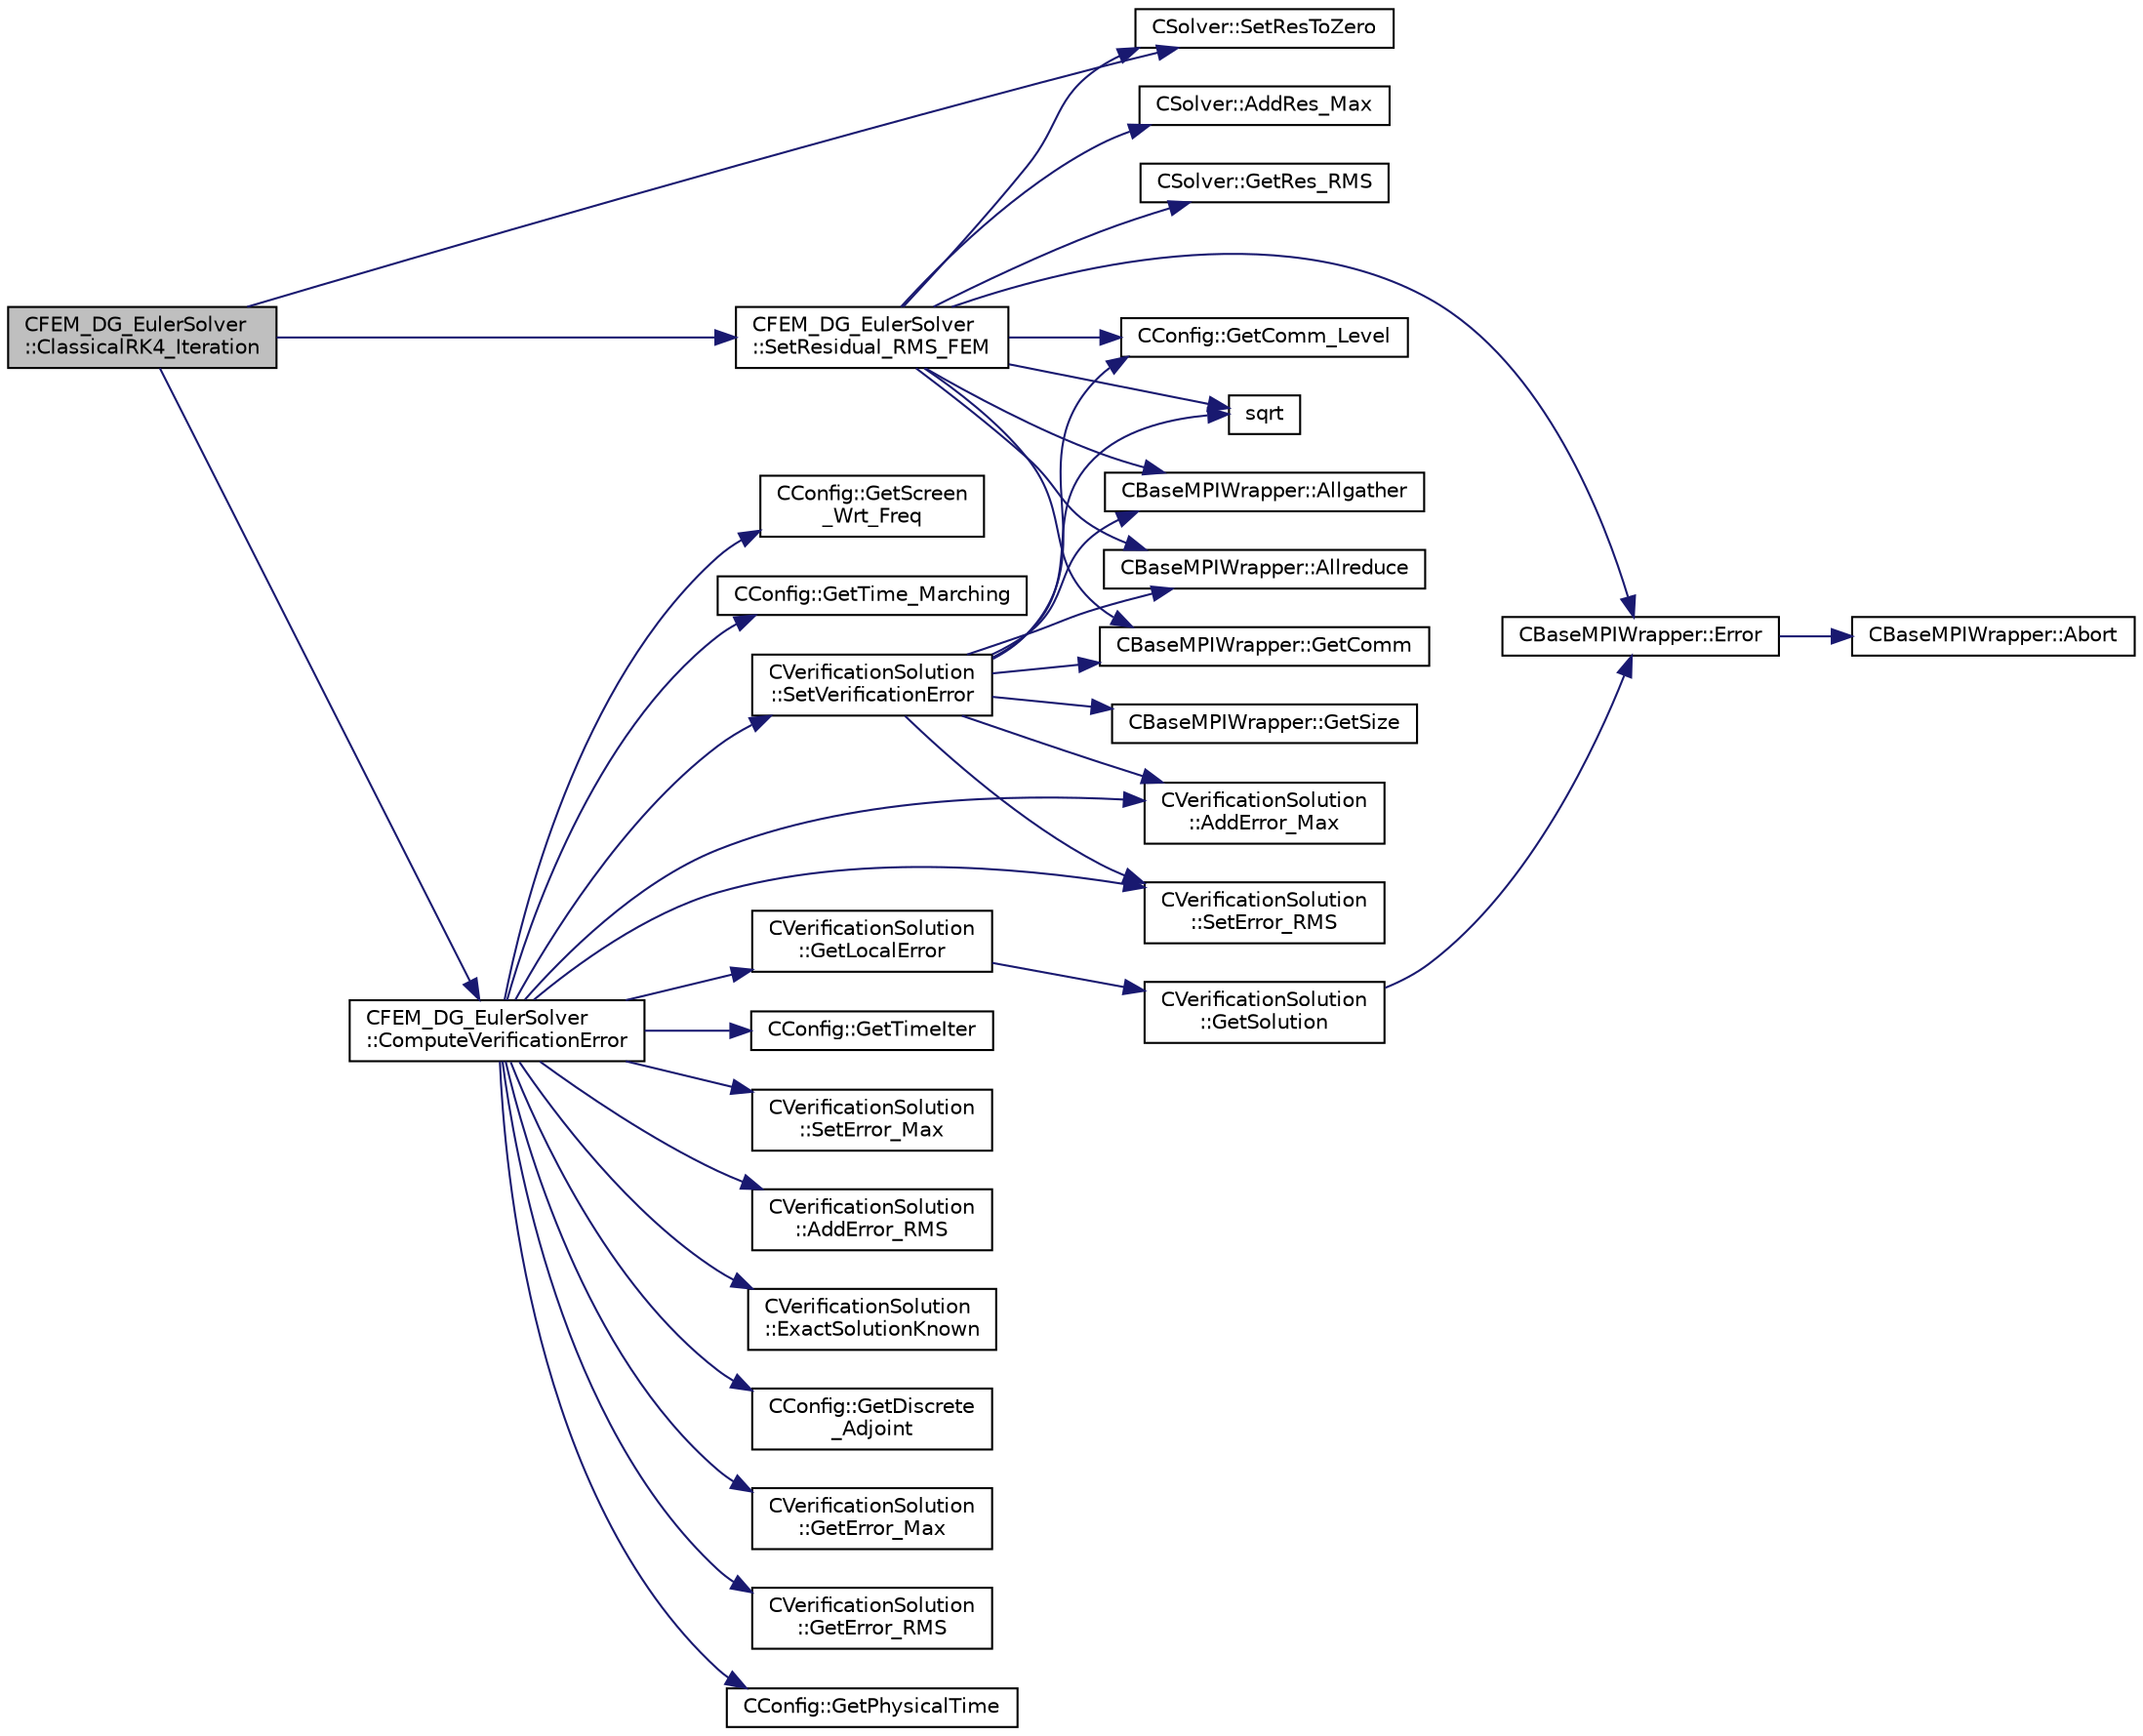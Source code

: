 digraph "CFEM_DG_EulerSolver::ClassicalRK4_Iteration"
{
 // LATEX_PDF_SIZE
  edge [fontname="Helvetica",fontsize="10",labelfontname="Helvetica",labelfontsize="10"];
  node [fontname="Helvetica",fontsize="10",shape=record];
  rankdir="LR";
  Node1 [label="CFEM_DG_EulerSolver\l::ClassicalRK4_Iteration",height=0.2,width=0.4,color="black", fillcolor="grey75", style="filled", fontcolor="black",tooltip="Update the solution using the classical fourth-order Runge-Kutta scheme."];
  Node1 -> Node2 [color="midnightblue",fontsize="10",style="solid",fontname="Helvetica"];
  Node2 [label="CFEM_DG_EulerSolver\l::ComputeVerificationError",height=0.2,width=0.4,color="black", fillcolor="white", style="filled",URL="$classCFEM__DG__EulerSolver.html#a141f2b877000daec03e9aeb68ce6aebf",tooltip="Compute the global error measures (L2, Linf) for verification cases."];
  Node2 -> Node3 [color="midnightblue",fontsize="10",style="solid",fontname="Helvetica"];
  Node3 [label="CVerificationSolution\l::AddError_Max",height=0.2,width=0.4,color="black", fillcolor="white", style="filled",URL="$classCVerificationSolution.html#a7bb9d35559c3a895ad82886181814931",tooltip="Increment the global maximum error for verification cases."];
  Node2 -> Node4 [color="midnightblue",fontsize="10",style="solid",fontname="Helvetica"];
  Node4 [label="CVerificationSolution\l::AddError_RMS",height=0.2,width=0.4,color="black", fillcolor="white", style="filled",URL="$classCVerificationSolution.html#a275d10faa1fca4b4b61c9688f1d50b93",tooltip="Increments the global RMS error for verification cases."];
  Node2 -> Node5 [color="midnightblue",fontsize="10",style="solid",fontname="Helvetica"];
  Node5 [label="CVerificationSolution\l::ExactSolutionKnown",height=0.2,width=0.4,color="black", fillcolor="white", style="filled",URL="$classCVerificationSolution.html#ab2c5b1c7a9bef0eb9689d4b8e3b1236d",tooltip="Whether or not the exact solution is known for this verification solution."];
  Node2 -> Node6 [color="midnightblue",fontsize="10",style="solid",fontname="Helvetica"];
  Node6 [label="CConfig::GetDiscrete\l_Adjoint",height=0.2,width=0.4,color="black", fillcolor="white", style="filled",URL="$classCConfig.html#ab3928c4e6debcf50dcd0d38985f6980c",tooltip="Get the indicator whether we are solving an discrete adjoint problem."];
  Node2 -> Node7 [color="midnightblue",fontsize="10",style="solid",fontname="Helvetica"];
  Node7 [label="CVerificationSolution\l::GetError_Max",height=0.2,width=0.4,color="black", fillcolor="white", style="filled",URL="$classCVerificationSolution.html#a5fd9a5bb471932e03b72933691af916a",tooltip="Get the global maximum error for verification cases."];
  Node2 -> Node8 [color="midnightblue",fontsize="10",style="solid",fontname="Helvetica"];
  Node8 [label="CVerificationSolution\l::GetError_RMS",height=0.2,width=0.4,color="black", fillcolor="white", style="filled",URL="$classCVerificationSolution.html#a30a14b2a6e848b0fa92b5fbd8ec3a476",tooltip="Get the global RMS error for verification cases."];
  Node2 -> Node9 [color="midnightblue",fontsize="10",style="solid",fontname="Helvetica"];
  Node9 [label="CVerificationSolution\l::GetLocalError",height=0.2,width=0.4,color="black", fillcolor="white", style="filled",URL="$classCVerificationSolution.html#a894a4b9e9e4e9c2977739693cd01bd62",tooltip="Get the local error defined as the local solution minus the verification solution."];
  Node9 -> Node10 [color="midnightblue",fontsize="10",style="solid",fontname="Helvetica"];
  Node10 [label="CVerificationSolution\l::GetSolution",height=0.2,width=0.4,color="black", fillcolor="white", style="filled",URL="$classCVerificationSolution.html#a192fbe5cbcd3b6df65271ad0547bc181",tooltip="Get the exact solution at the current position and time."];
  Node10 -> Node11 [color="midnightblue",fontsize="10",style="solid",fontname="Helvetica"];
  Node11 [label="CBaseMPIWrapper::Error",height=0.2,width=0.4,color="black", fillcolor="white", style="filled",URL="$classCBaseMPIWrapper.html#a04457c47629bda56704e6a8804833eeb",tooltip=" "];
  Node11 -> Node12 [color="midnightblue",fontsize="10",style="solid",fontname="Helvetica"];
  Node12 [label="CBaseMPIWrapper::Abort",height=0.2,width=0.4,color="black", fillcolor="white", style="filled",URL="$classCBaseMPIWrapper.html#af7297d861dca86b45cf561b6ab642e8f",tooltip=" "];
  Node2 -> Node13 [color="midnightblue",fontsize="10",style="solid",fontname="Helvetica"];
  Node13 [label="CConfig::GetPhysicalTime",height=0.2,width=0.4,color="black", fillcolor="white", style="filled",URL="$classCConfig.html#a4f4842f072c0484236e776956ff41cbb",tooltip="Get the current physical time."];
  Node2 -> Node14 [color="midnightblue",fontsize="10",style="solid",fontname="Helvetica"];
  Node14 [label="CConfig::GetScreen\l_Wrt_Freq",height=0.2,width=0.4,color="black", fillcolor="white", style="filled",URL="$classCConfig.html#ad43daa81fef55ee2c14498294308bad5",tooltip="GetScreen_Wrt_Freq_Inner."];
  Node2 -> Node15 [color="midnightblue",fontsize="10",style="solid",fontname="Helvetica"];
  Node15 [label="CConfig::GetTime_Marching",height=0.2,width=0.4,color="black", fillcolor="white", style="filled",URL="$classCConfig.html#ac47e04d76ce865893a94dcedd3c9b6a5",tooltip="Provides information about the time integration, and change the write in the output files information..."];
  Node2 -> Node16 [color="midnightblue",fontsize="10",style="solid",fontname="Helvetica"];
  Node16 [label="CConfig::GetTimeIter",height=0.2,width=0.4,color="black", fillcolor="white", style="filled",URL="$classCConfig.html#aec6051895c2e4f593a5c245104548b78",tooltip="Get the current time iteration number."];
  Node2 -> Node17 [color="midnightblue",fontsize="10",style="solid",fontname="Helvetica"];
  Node17 [label="CVerificationSolution\l::SetError_Max",height=0.2,width=0.4,color="black", fillcolor="white", style="filled",URL="$classCVerificationSolution.html#a8484d5418569b1c807fd8a8f16570b39",tooltip="Set the global maximum error for verification cases."];
  Node2 -> Node18 [color="midnightblue",fontsize="10",style="solid",fontname="Helvetica"];
  Node18 [label="CVerificationSolution\l::SetError_RMS",height=0.2,width=0.4,color="black", fillcolor="white", style="filled",URL="$classCVerificationSolution.html#afcba935bd5dfc0e5c8bd252b27db85ab",tooltip="Set the global RMS error for verification cases."];
  Node2 -> Node19 [color="midnightblue",fontsize="10",style="solid",fontname="Helvetica"];
  Node19 [label="CVerificationSolution\l::SetVerificationError",height=0.2,width=0.4,color="black", fillcolor="white", style="filled",URL="$classCVerificationSolution.html#a467e0ccdb07f223326549273ddeb9fa9",tooltip="Calculate the global error metrics for verification cases."];
  Node19 -> Node3 [color="midnightblue",fontsize="10",style="solid",fontname="Helvetica"];
  Node19 -> Node20 [color="midnightblue",fontsize="10",style="solid",fontname="Helvetica"];
  Node20 [label="CBaseMPIWrapper::Allgather",height=0.2,width=0.4,color="black", fillcolor="white", style="filled",URL="$classCBaseMPIWrapper.html#a137ef06ade0c4f94d2a61f9b8817b6a7",tooltip=" "];
  Node19 -> Node21 [color="midnightblue",fontsize="10",style="solid",fontname="Helvetica"];
  Node21 [label="CBaseMPIWrapper::Allreduce",height=0.2,width=0.4,color="black", fillcolor="white", style="filled",URL="$classCBaseMPIWrapper.html#a381d4b3738c09d92ee1ae9f89715b541",tooltip=" "];
  Node19 -> Node22 [color="midnightblue",fontsize="10",style="solid",fontname="Helvetica"];
  Node22 [label="CBaseMPIWrapper::GetComm",height=0.2,width=0.4,color="black", fillcolor="white", style="filled",URL="$classCBaseMPIWrapper.html#a8154391fc3522954802889d81d4ef5da",tooltip=" "];
  Node19 -> Node23 [color="midnightblue",fontsize="10",style="solid",fontname="Helvetica"];
  Node23 [label="CConfig::GetComm_Level",height=0.2,width=0.4,color="black", fillcolor="white", style="filled",URL="$classCConfig.html#aa495414133c826e5f6651d4ce82d0ef6",tooltip="Get the level of MPI communications to be performed."];
  Node19 -> Node24 [color="midnightblue",fontsize="10",style="solid",fontname="Helvetica"];
  Node24 [label="CBaseMPIWrapper::GetSize",height=0.2,width=0.4,color="black", fillcolor="white", style="filled",URL="$classCBaseMPIWrapper.html#a3a60032ab9d3e6197ca2796cfb37c4e2",tooltip=" "];
  Node19 -> Node18 [color="midnightblue",fontsize="10",style="solid",fontname="Helvetica"];
  Node19 -> Node25 [color="midnightblue",fontsize="10",style="solid",fontname="Helvetica"];
  Node25 [label="sqrt",height=0.2,width=0.4,color="black", fillcolor="white", style="filled",URL="$group__SIMD.html#ga54a1925ab40fb4249ea255072520de35",tooltip=" "];
  Node1 -> Node26 [color="midnightblue",fontsize="10",style="solid",fontname="Helvetica"];
  Node26 [label="CFEM_DG_EulerSolver\l::SetResidual_RMS_FEM",height=0.2,width=0.4,color="black", fillcolor="white", style="filled",URL="$classCFEM__DG__EulerSolver.html#a34550ee1621eeabc419e7ddb64c0b52e",tooltip="Update the solution using the classical fourth-order Runge-Kutta scheme."];
  Node26 -> Node27 [color="midnightblue",fontsize="10",style="solid",fontname="Helvetica"];
  Node27 [label="CSolver::AddRes_Max",height=0.2,width=0.4,color="black", fillcolor="white", style="filled",URL="$classCSolver.html#af5f5107e5a9ce6b9b97a4a96aef30245",tooltip="Adds the maximal residual, this is useful for the convergence history."];
  Node26 -> Node20 [color="midnightblue",fontsize="10",style="solid",fontname="Helvetica"];
  Node26 -> Node21 [color="midnightblue",fontsize="10",style="solid",fontname="Helvetica"];
  Node26 -> Node11 [color="midnightblue",fontsize="10",style="solid",fontname="Helvetica"];
  Node26 -> Node22 [color="midnightblue",fontsize="10",style="solid",fontname="Helvetica"];
  Node26 -> Node23 [color="midnightblue",fontsize="10",style="solid",fontname="Helvetica"];
  Node26 -> Node28 [color="midnightblue",fontsize="10",style="solid",fontname="Helvetica"];
  Node28 [label="CSolver::GetRes_RMS",height=0.2,width=0.4,color="black", fillcolor="white", style="filled",URL="$classCSolver.html#a2e07e4867f2db7ac98c8332c9476c361",tooltip="Get the maximal residual, this is useful for the convergence history."];
  Node26 -> Node29 [color="midnightblue",fontsize="10",style="solid",fontname="Helvetica"];
  Node29 [label="CSolver::SetResToZero",height=0.2,width=0.4,color="black", fillcolor="white", style="filled",URL="$classCSolver.html#a7ede16ff7b3e95bcbaa3eabd99fdf648",tooltip="Set the RMS and MAX residual to zero."];
  Node26 -> Node25 [color="midnightblue",fontsize="10",style="solid",fontname="Helvetica"];
  Node1 -> Node29 [color="midnightblue",fontsize="10",style="solid",fontname="Helvetica"];
}
